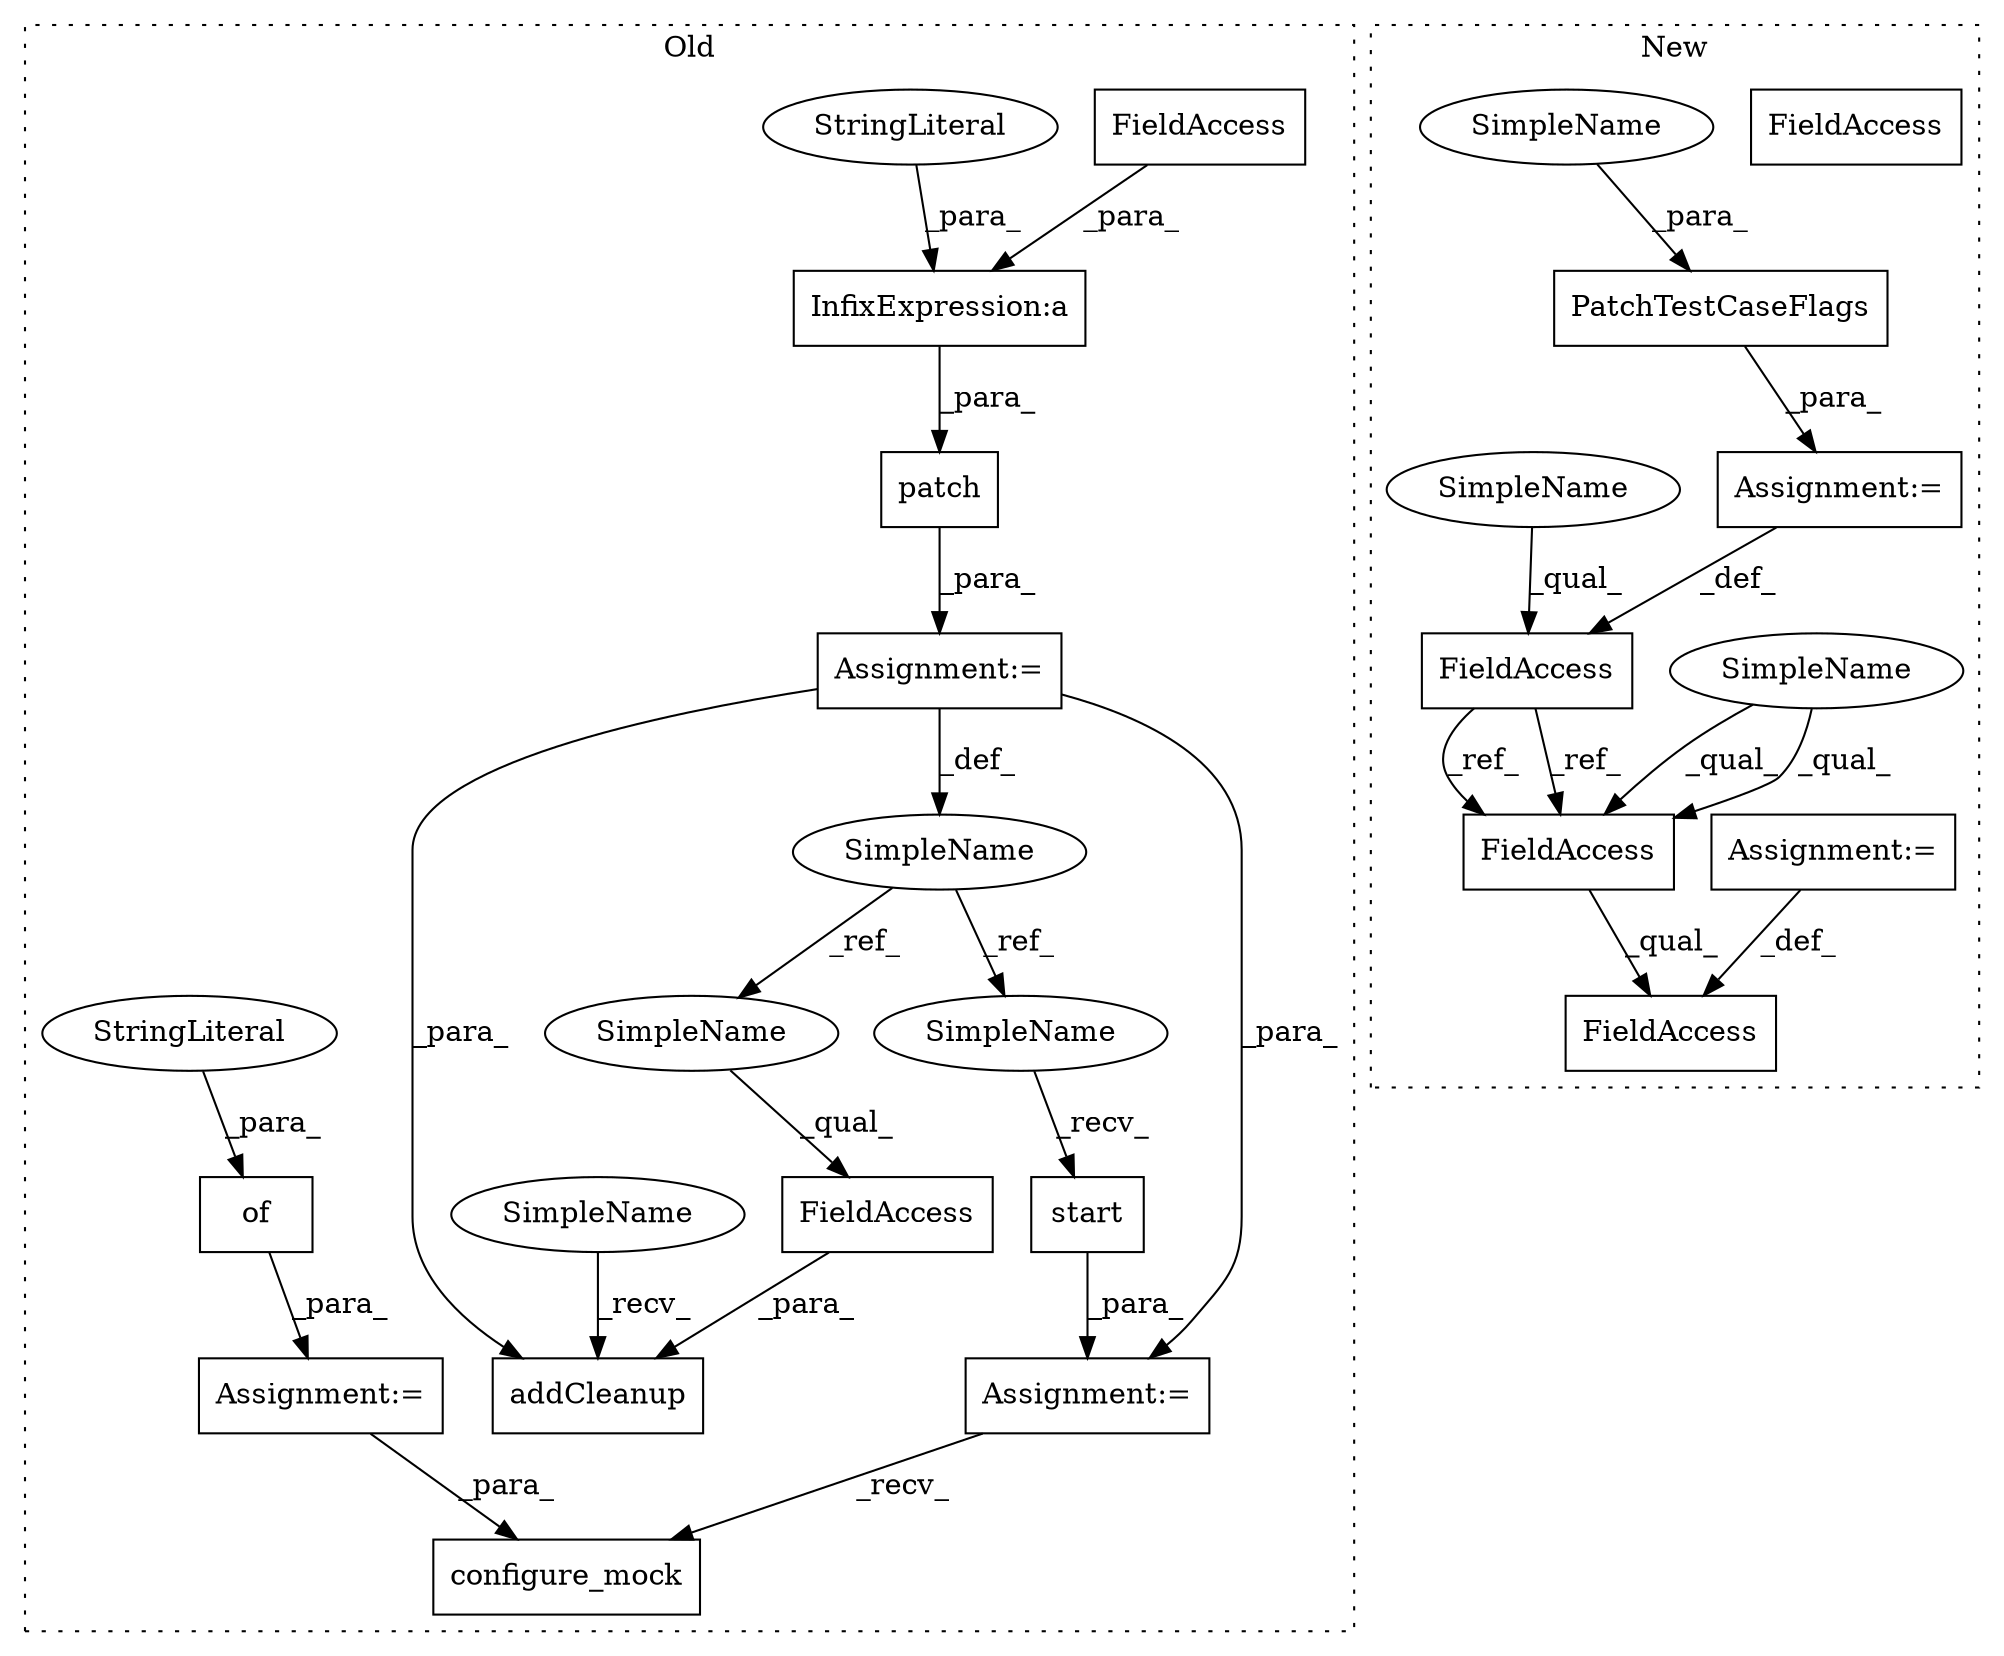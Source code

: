 digraph G {
subgraph cluster0 {
1 [label="patch" a="32" s="1482,1515" l="6,1" shape="box"];
3 [label="start" a="32" s="1535" l="7" shape="box"];
4 [label="Assignment:=" a="7" s="1476" l="1" shape="box"];
5 [label="InfixExpression:a" a="27" s="1504" l="3" shape="box"];
6 [label="FieldAccess" a="22" s="1488" l="16" shape="box"];
7 [label="StringLiteral" a="45" s="1507" l="8" shape="ellipse"];
8 [label="SimpleName" a="42" s="1475" l="1" shape="ellipse"];
9 [label="FieldAccess" a="22" s="1608" l="6" shape="box"];
13 [label="configure_mock" a="32" s="1559,1585" l="15,1" shape="box"];
14 [label="of" a="32" s="1411,1468" l="3,1" shape="box"];
15 [label="StringLiteral" a="45" s="1445" l="21" shape="ellipse"];
16 [label="Assignment:=" a="7" s="1532" l="1" shape="box"];
17 [label="Assignment:=" a="7" s="1406" l="1" shape="box"];
19 [label="addCleanup" a="32" s="1597,1614" l="11,1" shape="box"];
21 [label="SimpleName" a="42" s="1592" l="4" shape="ellipse"];
22 [label="SimpleName" a="42" s="1608" l="1" shape="ellipse"];
23 [label="SimpleName" a="42" s="1533" l="1" shape="ellipse"];
label = "Old";
style="dotted";
}
subgraph cluster1 {
2 [label="PatchTestCaseFlags" a="32" s="1343,1366" l="19,1" shape="box"];
10 [label="FieldAccess" a="22" s="1430" l="30" shape="box"];
11 [label="FieldAccess" a="22" s="1430" l="10" shape="box"];
12 [label="FieldAccess" a="22" s="1321" l="10" shape="box"];
18 [label="Assignment:=" a="7" s="1460" l="1" shape="box"];
20 [label="Assignment:=" a="7" s="1331" l="1" shape="box"];
24 [label="FieldAccess" a="22" s="1430" l="10" shape="box"];
25 [label="SimpleName" a="42" s="1362" l="4" shape="ellipse"];
26 [label="SimpleName" a="42" s="1430" l="4" shape="ellipse"];
27 [label="SimpleName" a="42" s="1321" l="4" shape="ellipse"];
label = "New";
style="dotted";
}
1 -> 4 [label="_para_"];
2 -> 20 [label="_para_"];
3 -> 16 [label="_para_"];
4 -> 19 [label="_para_"];
4 -> 8 [label="_def_"];
4 -> 16 [label="_para_"];
5 -> 1 [label="_para_"];
6 -> 5 [label="_para_"];
7 -> 5 [label="_para_"];
8 -> 23 [label="_ref_"];
8 -> 22 [label="_ref_"];
9 -> 19 [label="_para_"];
12 -> 24 [label="_ref_"];
12 -> 24 [label="_ref_"];
14 -> 17 [label="_para_"];
15 -> 14 [label="_para_"];
16 -> 13 [label="_recv_"];
17 -> 13 [label="_para_"];
18 -> 10 [label="_def_"];
20 -> 12 [label="_def_"];
21 -> 19 [label="_recv_"];
22 -> 9 [label="_qual_"];
23 -> 3 [label="_recv_"];
24 -> 10 [label="_qual_"];
25 -> 2 [label="_para_"];
26 -> 24 [label="_qual_"];
26 -> 24 [label="_qual_"];
27 -> 12 [label="_qual_"];
}
